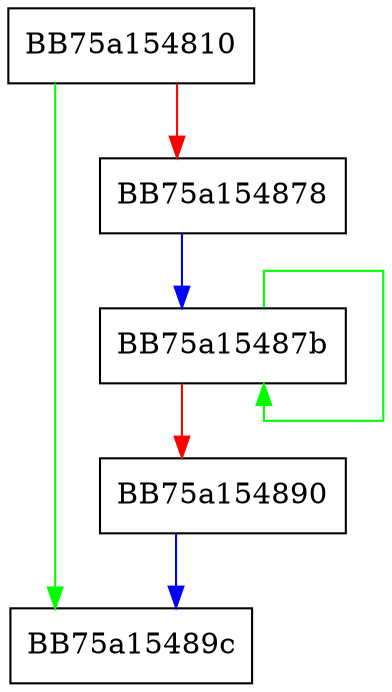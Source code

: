 digraph GetKey {
  node [shape="box"];
  graph [splines=ortho];
  BB75a154810 -> BB75a15489c [color="green"];
  BB75a154810 -> BB75a154878 [color="red"];
  BB75a154878 -> BB75a15487b [color="blue"];
  BB75a15487b -> BB75a15487b [color="green"];
  BB75a15487b -> BB75a154890 [color="red"];
  BB75a154890 -> BB75a15489c [color="blue"];
}